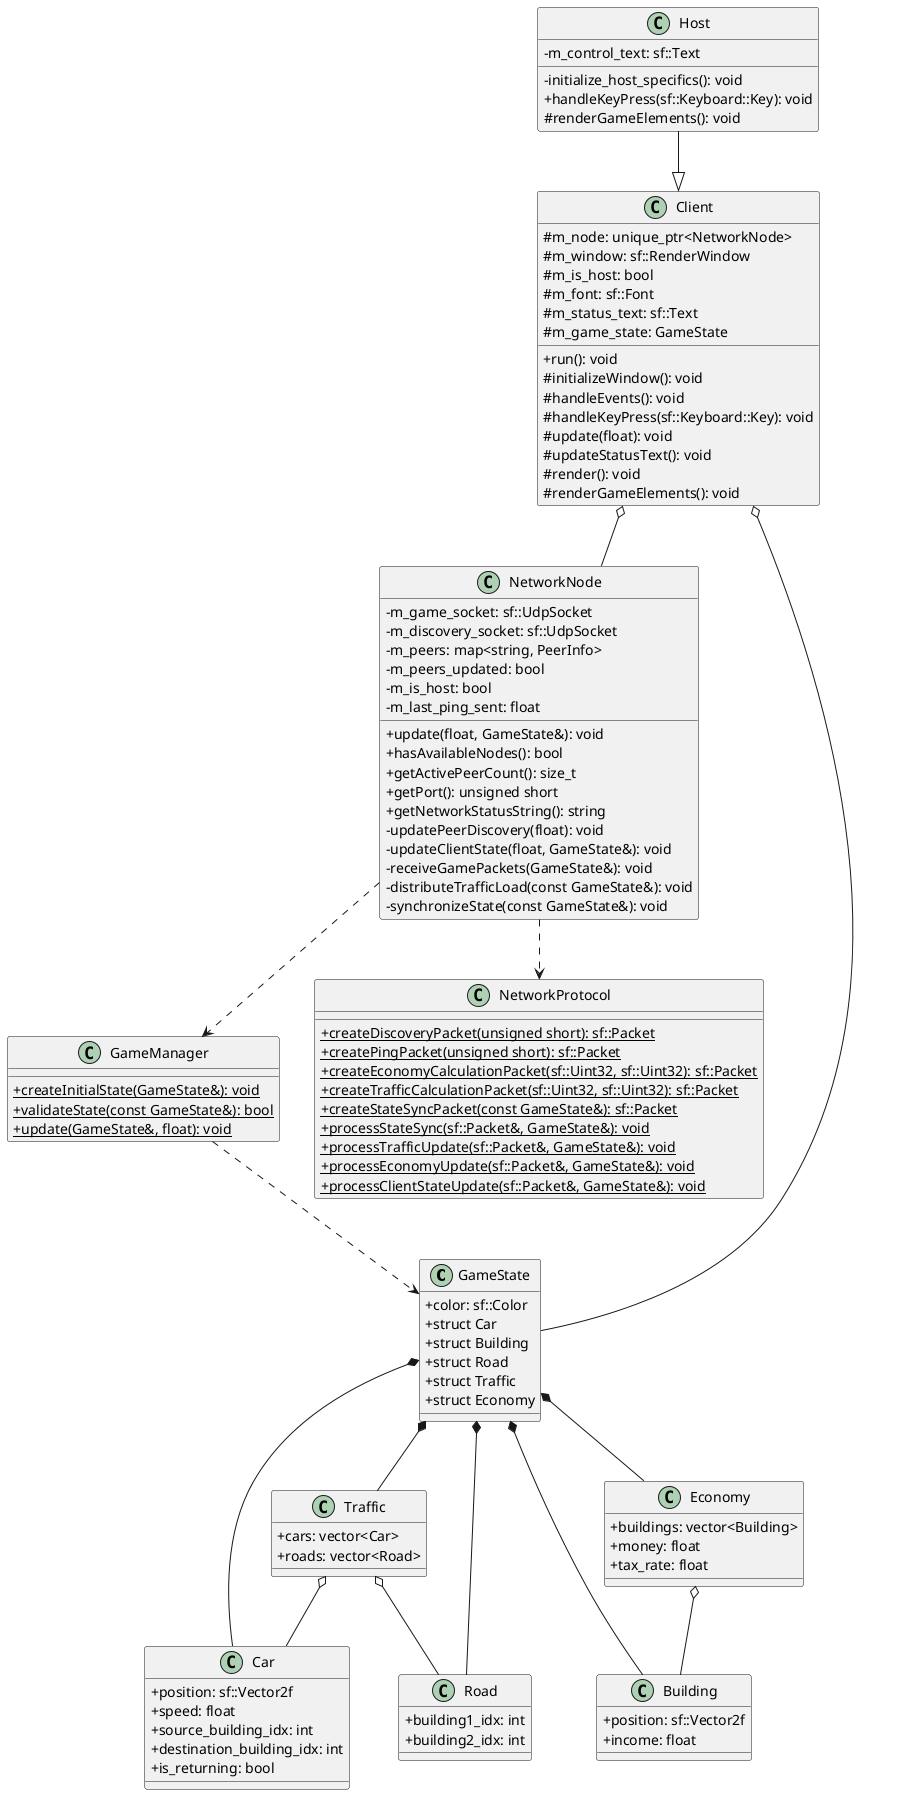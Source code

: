 @startuml
skinparam classAttributeIconSize 0

class GameState {
    +color: sf::Color
    +struct Car
    +struct Building
    +struct Road
    +struct Traffic
    +struct Economy
}

class Car {
    +position: sf::Vector2f
    +speed: float
    +source_building_idx: int
    +destination_building_idx: int
    +is_returning: bool
}

class Building {
    +position: sf::Vector2f
    +income: float
}

class Road {
    +building1_idx: int
    +building2_idx: int
}

class Traffic {
    +cars: vector<Car>
    +roads: vector<Road>
}

class Economy {
    +buildings: vector<Building>
    +money: float
    +tax_rate: float
}

class GameManager {
    +{static} createInitialState(GameState&): void
    +{static} validateState(const GameState&): bool
    +{static} update(GameState&, float): void
}

class NetworkNode {
    -m_game_socket: sf::UdpSocket
    -m_discovery_socket: sf::UdpSocket
    -m_peers: map<string, PeerInfo>
    -m_peers_updated: bool
    -m_is_host: bool
    -m_last_ping_sent: float
    +update(float, GameState&): void
    +hasAvailableNodes(): bool
    +getActivePeerCount(): size_t
    +getPort(): unsigned short
    +getNetworkStatusString(): string
    -updatePeerDiscovery(float): void
    -updateClientState(float, GameState&): void
    -receiveGamePackets(GameState&): void
    -distributeTrafficLoad(const GameState&): void
    -synchronizeState(const GameState&): void
}

class Client {
    #m_node: unique_ptr<NetworkNode>
    #m_window: sf::RenderWindow
    #m_is_host: bool
    #m_font: sf::Font
    #m_status_text: sf::Text
    #m_game_state: GameState
    +run(): void
    #initializeWindow(): void
    #handleEvents(): void
    #handleKeyPress(sf::Keyboard::Key): void
    #update(float): void
    #updateStatusText(): void
    #render(): void
    #renderGameElements(): void
}

class Host {
    -m_control_text: sf::Text
    -initialize_host_specifics(): void
    +handleKeyPress(sf::Keyboard::Key): void
    #renderGameElements(): void
}

class NetworkProtocol {
    +{static} createDiscoveryPacket(unsigned short): sf::Packet
    +{static} createPingPacket(unsigned short): sf::Packet
    +{static} createEconomyCalculationPacket(sf::Uint32, sf::Uint32): sf::Packet
    +{static} createTrafficCalculationPacket(sf::Uint32, sf::Uint32): sf::Packet
    +{static} createStateSyncPacket(const GameState&): sf::Packet
    +{static} processStateSync(sf::Packet&, GameState&): void
    +{static} processTrafficUpdate(sf::Packet&, GameState&): void
    +{static} processEconomyUpdate(sf::Packet&, GameState&): void
    +{static} processClientStateUpdate(sf::Packet&, GameState&): void
}

GameState *-- Car
GameState *-- Building
GameState *-- Road
GameState *-- Traffic
GameState *-- Economy
Traffic o-- Car
Traffic o-- Road
Economy o-- Building

Host --|> Client
Client o-- NetworkNode
Client o-- GameState
NetworkNode ..> NetworkProtocol
NetworkNode ..> GameManager
GameManager ..> GameState

@enduml 